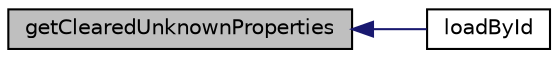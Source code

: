 digraph "getClearedUnknownProperties"
{
  edge [fontname="Helvetica",fontsize="10",labelfontname="Helvetica",labelfontsize="10"];
  node [fontname="Helvetica",fontsize="10",shape=record];
  rankdir="LR";
  Node1 [label="getClearedUnknownProperties",height=0.2,width=0.4,color="black", fillcolor="grey75", style="filled", fontcolor="black"];
  Node1 -> Node2 [dir="back",color="midnightblue",fontsize="10",style="solid",fontname="Helvetica"];
  Node2 [label="loadById",height=0.2,width=0.4,color="black", fillcolor="white", style="filled",URL="$class_s_s_model.html#aaa52c32cdc5298be8f8b86d8b8fc16e5",tooltip="Datensatz laden. "];
}
